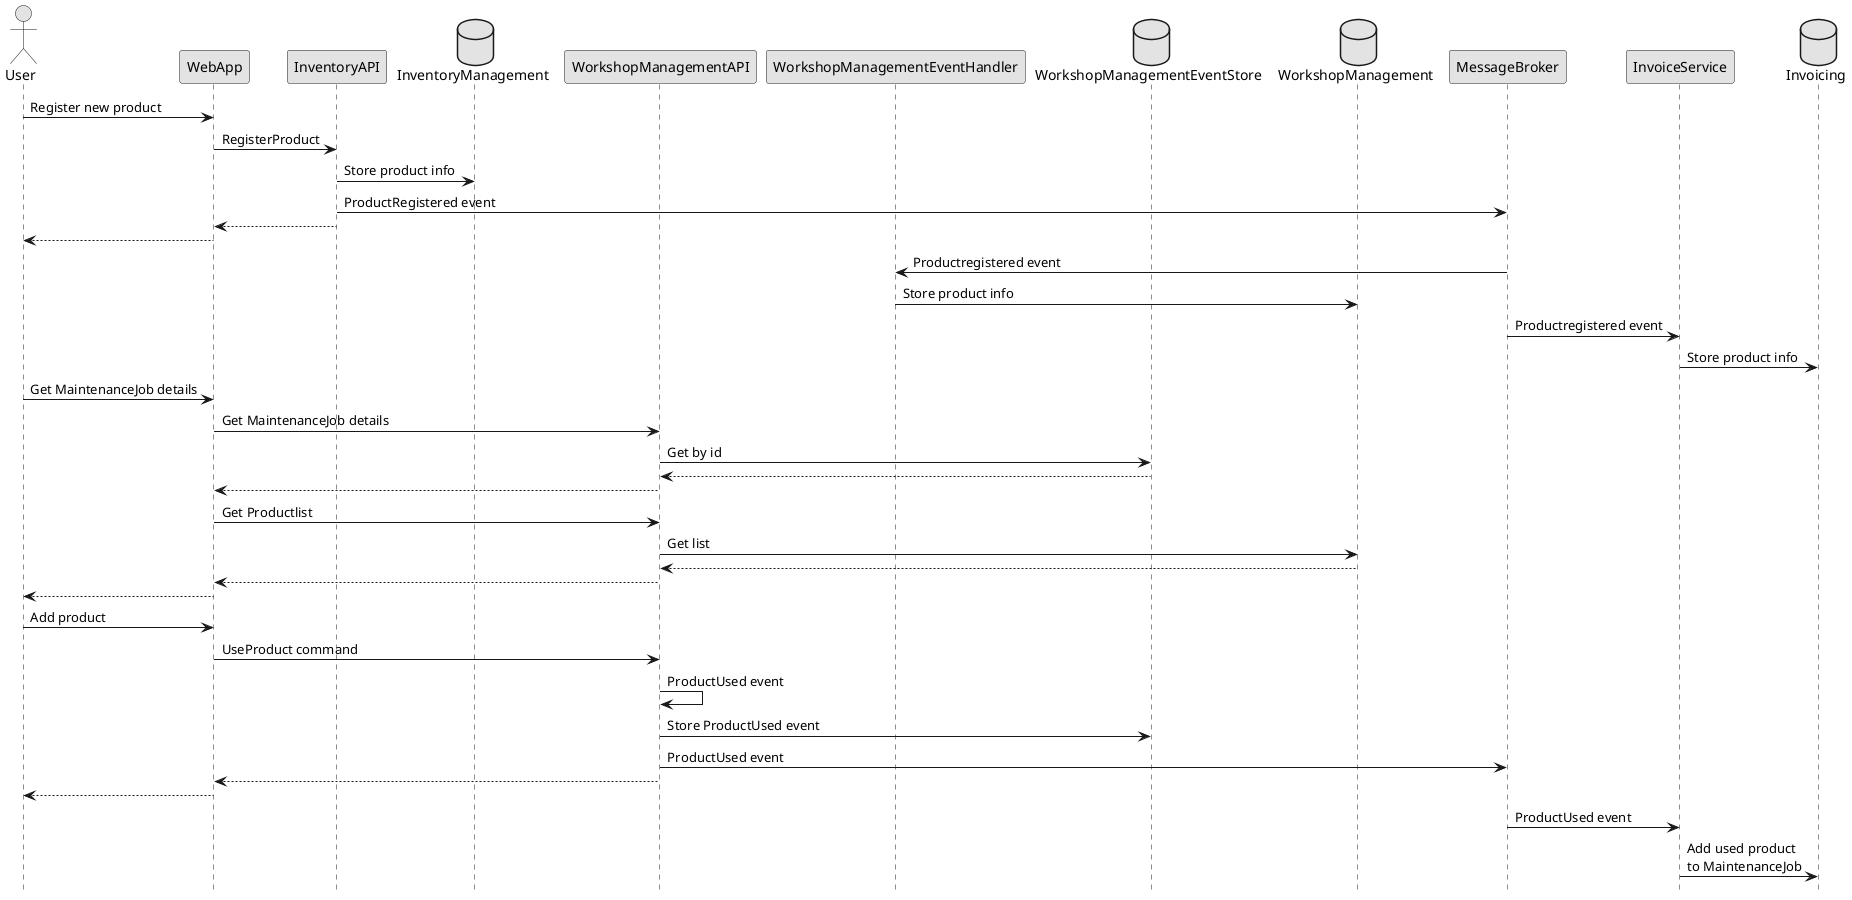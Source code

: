 @startuml

skinparam monochrome true
hide footbox

actor User
participant WebApp
participant InventoryAPI
database InventoryManagement
participant WorkshopManagementAPI
participant WorkshopManagementEventHandler
database WorkshopManagementEventStore 
database WorkshopManagement
participant MessageBroker
participant InvoiceService
database Invoicing

User -> WebApp: Register new product
WebApp -> InventoryAPI: RegisterProduct
InventoryAPI -> InventoryManagement: Store product info
InventoryAPI -> MessageBroker: ProductRegistered event
WebApp <-- InventoryAPI
User <-- WebApp
MessageBroker -> WorkshopManagementEventHandler: Productregistered event
WorkshopManagementEventHandler -> WorkshopManagement: Store product info
MessageBroker -> InvoiceService: Productregistered event
InvoiceService -> Invoicing: Store product info

User -> WebApp: Get MaintenanceJob details
WebApp -> WorkshopManagementAPI: Get MaintenanceJob details
WorkshopManagementAPI -> WorkshopManagementEventStore: Get by id
WorkshopManagementAPI <-- WorkshopManagementEventStore
WebApp <-- WorkshopManagementAPI
WebApp -> WorkshopManagementAPI: Get Productlist
WorkshopManagementAPI -> WorkshopManagement: Get list
WorkshopManagementAPI <-- WorkshopManagement
WebApp <-- WorkshopManagementAPI
User <-- WebApp
User -> WebApp: Add product
WebApp -> WorkshopManagementAPI: UseProduct command
WorkshopManagementAPI -> WorkshopManagementAPI: ProductUsed event
WorkshopManagementAPI -> WorkshopManagementEventStore: Store ProductUsed event
WorkshopManagementAPI -> MessageBroker: ProductUsed event
WebApp <-- WorkshopManagementAPI
User <-- WebApp

MessageBroker -> InvoiceService: ProductUsed event
InvoiceService -> Invoicing: Add used product\nto MaintenanceJob

@enduml